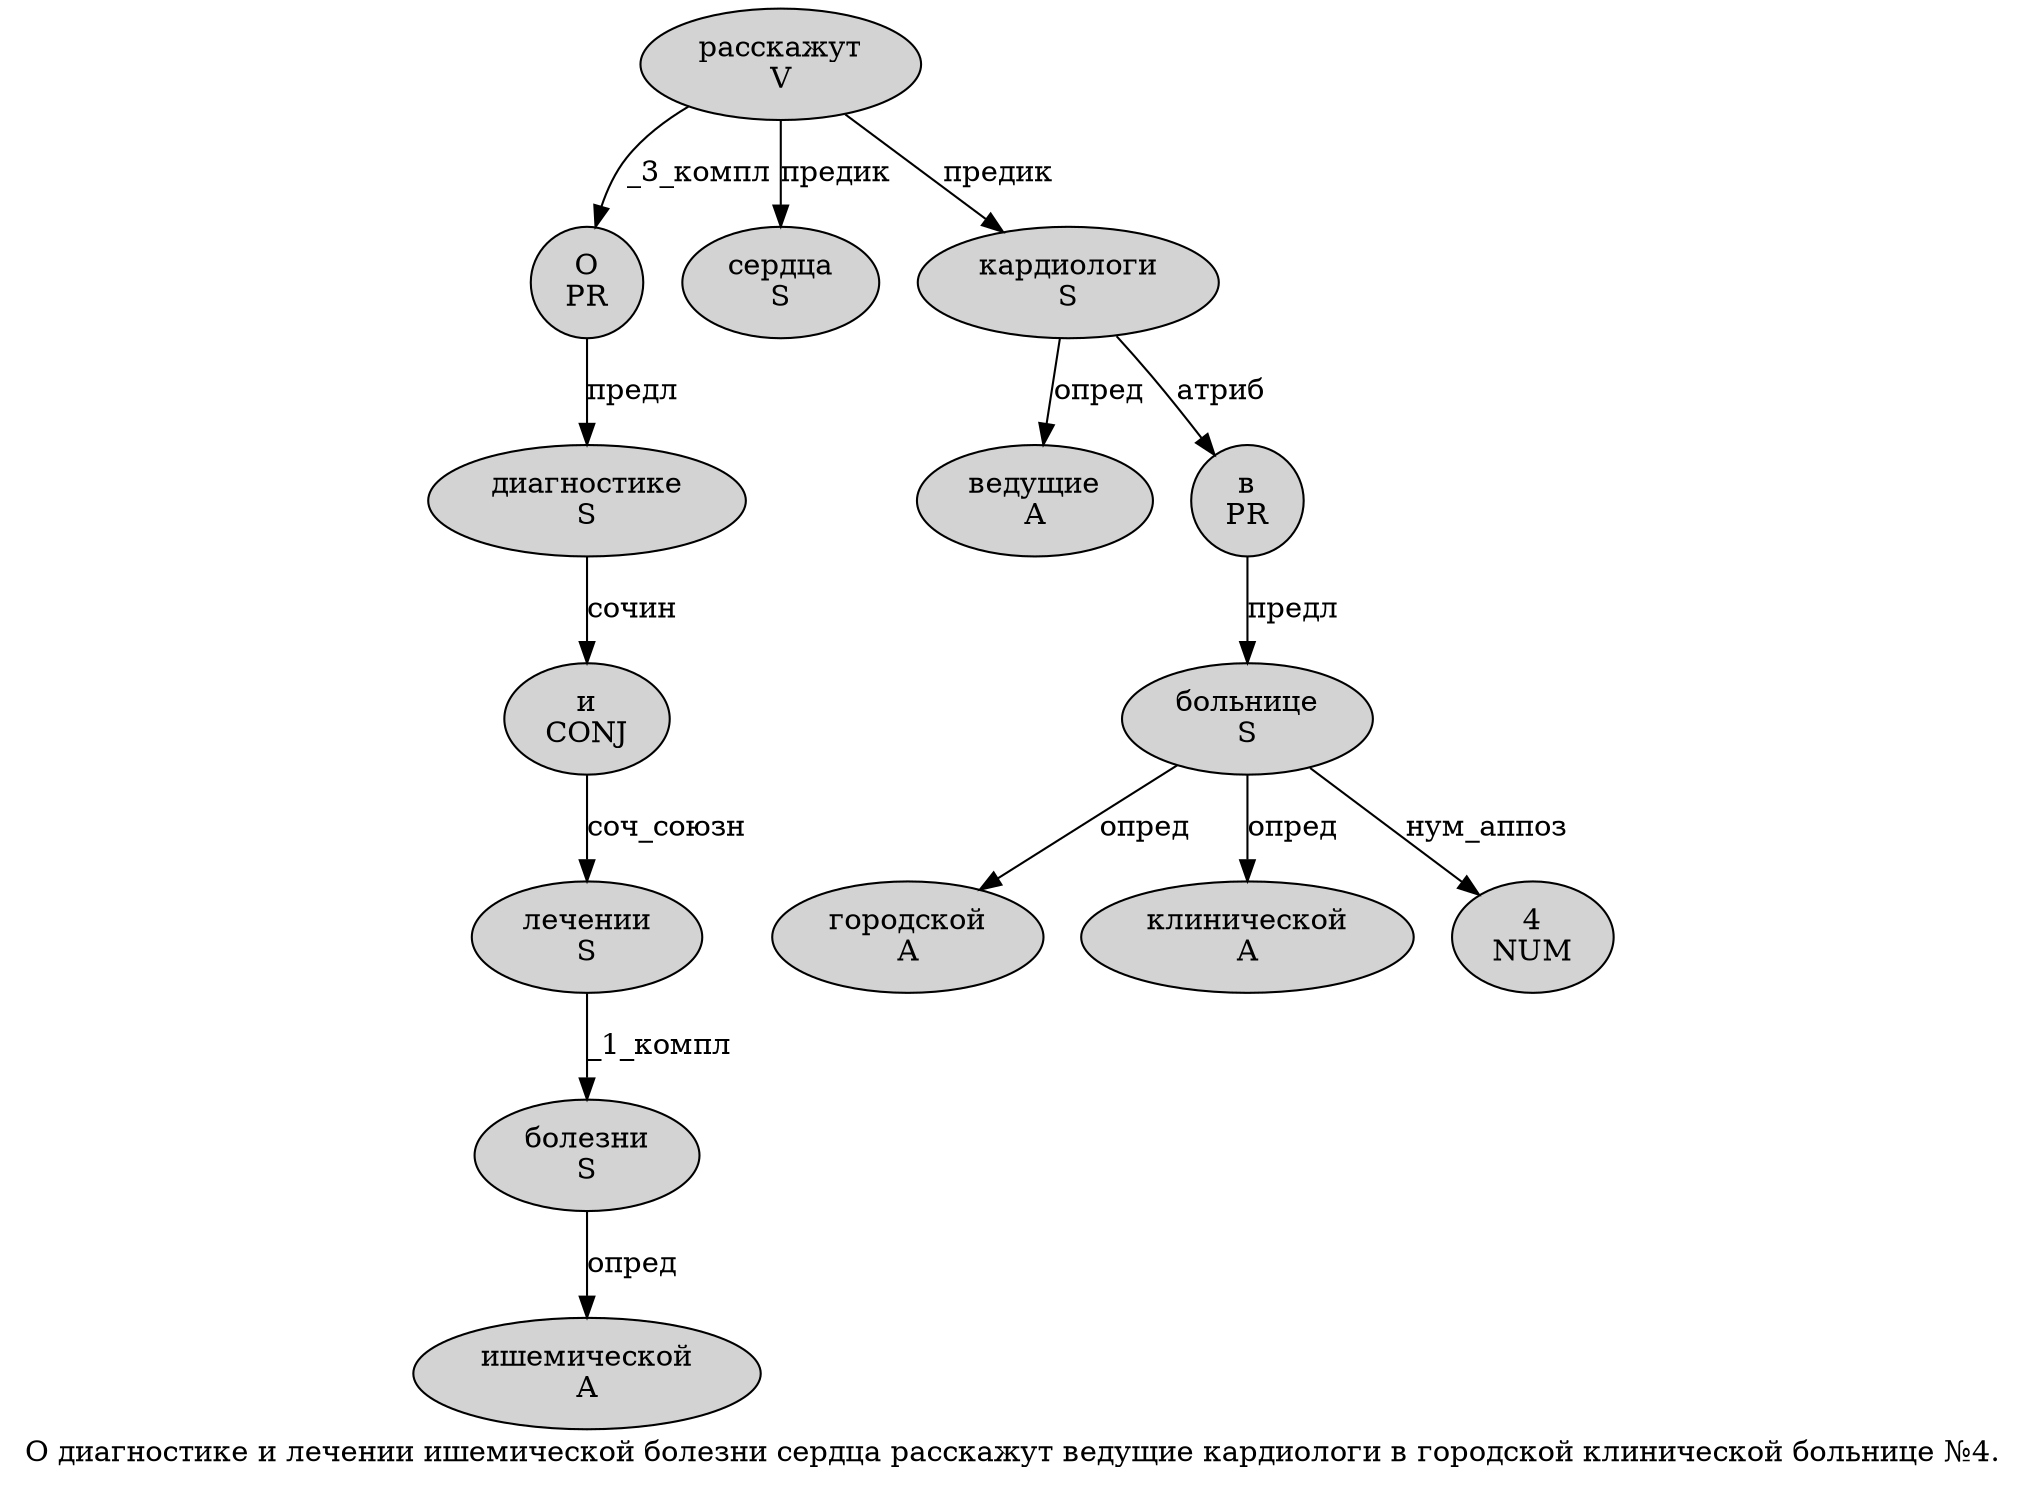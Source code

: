 digraph SENTENCE_337 {
	graph [label="О диагностике и лечении ишемической болезни сердца расскажут ведущие кардиологи в городской клинической больнице №4."]
	node [style=filled]
		0 [label="О
PR" color="" fillcolor=lightgray penwidth=1 shape=ellipse]
		1 [label="диагностике
S" color="" fillcolor=lightgray penwidth=1 shape=ellipse]
		2 [label="и
CONJ" color="" fillcolor=lightgray penwidth=1 shape=ellipse]
		3 [label="лечении
S" color="" fillcolor=lightgray penwidth=1 shape=ellipse]
		4 [label="ишемической
A" color="" fillcolor=lightgray penwidth=1 shape=ellipse]
		5 [label="болезни
S" color="" fillcolor=lightgray penwidth=1 shape=ellipse]
		6 [label="сердца
S" color="" fillcolor=lightgray penwidth=1 shape=ellipse]
		7 [label="расскажут
V" color="" fillcolor=lightgray penwidth=1 shape=ellipse]
		8 [label="ведущие
A" color="" fillcolor=lightgray penwidth=1 shape=ellipse]
		9 [label="кардиологи
S" color="" fillcolor=lightgray penwidth=1 shape=ellipse]
		10 [label="в
PR" color="" fillcolor=lightgray penwidth=1 shape=ellipse]
		11 [label="городской
A" color="" fillcolor=lightgray penwidth=1 shape=ellipse]
		12 [label="клинической
A" color="" fillcolor=lightgray penwidth=1 shape=ellipse]
		13 [label="больнице
S" color="" fillcolor=lightgray penwidth=1 shape=ellipse]
		15 [label="4
NUM" color="" fillcolor=lightgray penwidth=1 shape=ellipse]
			9 -> 8 [label="опред"]
			9 -> 10 [label="атриб"]
			13 -> 11 [label="опред"]
			13 -> 12 [label="опред"]
			13 -> 15 [label="нум_аппоз"]
			1 -> 2 [label="сочин"]
			0 -> 1 [label="предл"]
			5 -> 4 [label="опред"]
			7 -> 0 [label="_3_компл"]
			7 -> 6 [label="предик"]
			7 -> 9 [label="предик"]
			2 -> 3 [label="соч_союзн"]
			3 -> 5 [label="_1_компл"]
			10 -> 13 [label="предл"]
}